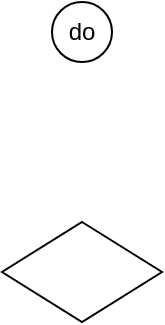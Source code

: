 <mxfile version="21.2.4" type="device">
  <diagram name="Страница 1" id="YZCkm-PhczQphpjOXXyh">
    <mxGraphModel dx="956" dy="529" grid="1" gridSize="10" guides="1" tooltips="1" connect="1" arrows="1" fold="1" page="1" pageScale="1" pageWidth="827" pageHeight="1169" math="0" shadow="0">
      <root>
        <mxCell id="0" />
        <mxCell id="1" parent="0" />
        <mxCell id="e26wdzofpJYiDrlz0U4d-1" value="do" style="ellipse;whiteSpace=wrap;html=1;aspect=fixed;" vertex="1" parent="1">
          <mxGeometry x="350" y="10" width="30" height="30" as="geometry" />
        </mxCell>
        <mxCell id="e26wdzofpJYiDrlz0U4d-2" value="" style="rhombus;whiteSpace=wrap;html=1;" vertex="1" parent="1">
          <mxGeometry x="325" y="120" width="80" height="50" as="geometry" />
        </mxCell>
      </root>
    </mxGraphModel>
  </diagram>
</mxfile>
